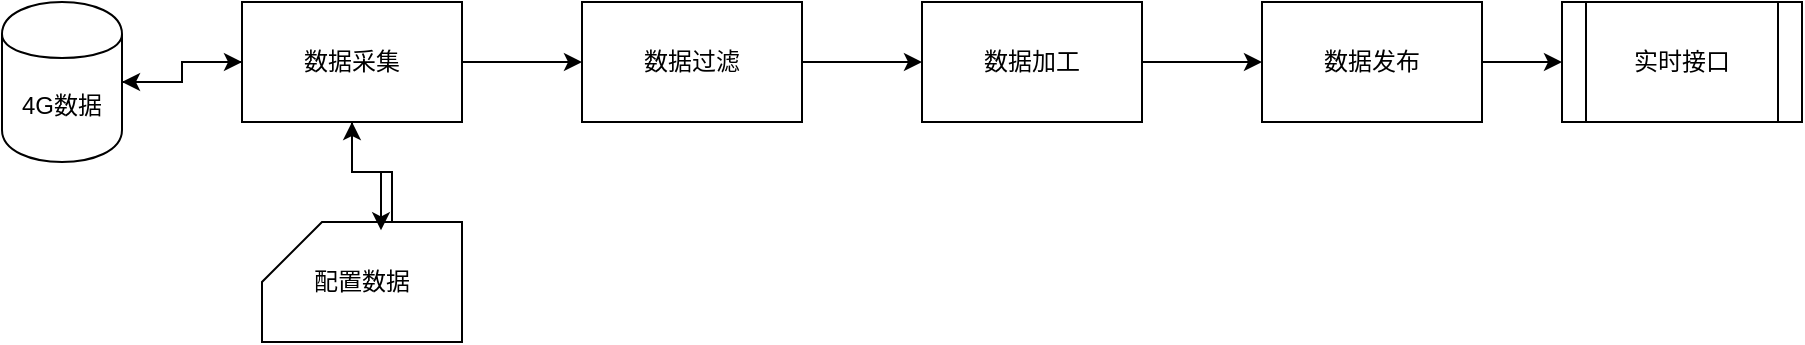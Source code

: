 <mxfile version="10.7.9" type="github"><diagram id="2gXiI1Vz5GAjEuDcYQMB" name="第 1 页"><mxGraphModel dx="1110" dy="447" grid="1" gridSize="10" guides="1" tooltips="1" connect="1" arrows="1" fold="1" page="1" pageScale="1" pageWidth="827" pageHeight="1169" math="0" shadow="0"><root><mxCell id="0"/><mxCell id="1" parent="0"/><mxCell id="Hw-B-FDGOyc09SMpPDas-6" style="edgeStyle=orthogonalEdgeStyle;rounded=0;orthogonalLoop=1;jettySize=auto;html=1;exitX=0;exitY=0;exitDx=65;exitDy=0;exitPerimeter=0;entryX=0.5;entryY=1;entryDx=0;entryDy=0;" edge="1" parent="1" source="Hw-B-FDGOyc09SMpPDas-1" target="Hw-B-FDGOyc09SMpPDas-4"><mxGeometry relative="1" as="geometry"/></mxCell><mxCell id="Hw-B-FDGOyc09SMpPDas-1" value="配置数据" style="shape=card;whiteSpace=wrap;html=1;" vertex="1" parent="1"><mxGeometry x="210" y="220" width="100" height="60" as="geometry"/></mxCell><mxCell id="Hw-B-FDGOyc09SMpPDas-8" style="edgeStyle=orthogonalEdgeStyle;rounded=0;orthogonalLoop=1;jettySize=auto;html=1;exitX=1;exitY=0.5;exitDx=0;exitDy=0;entryX=0;entryY=0.5;entryDx=0;entryDy=0;" edge="1" parent="1" source="Hw-B-FDGOyc09SMpPDas-2" target="Hw-B-FDGOyc09SMpPDas-4"><mxGeometry relative="1" as="geometry"/></mxCell><mxCell id="Hw-B-FDGOyc09SMpPDas-2" value="4G数据" style="shape=cylinder;whiteSpace=wrap;html=1;boundedLbl=1;backgroundOutline=1;" vertex="1" parent="1"><mxGeometry x="80" y="110" width="60" height="80" as="geometry"/></mxCell><mxCell id="Hw-B-FDGOyc09SMpPDas-5" style="edgeStyle=orthogonalEdgeStyle;rounded=0;orthogonalLoop=1;jettySize=auto;html=1;exitX=0.5;exitY=1;exitDx=0;exitDy=0;entryX=0.595;entryY=0.069;entryDx=0;entryDy=0;entryPerimeter=0;" edge="1" parent="1" source="Hw-B-FDGOyc09SMpPDas-4" target="Hw-B-FDGOyc09SMpPDas-1"><mxGeometry relative="1" as="geometry"/></mxCell><mxCell id="Hw-B-FDGOyc09SMpPDas-7" style="edgeStyle=orthogonalEdgeStyle;rounded=0;orthogonalLoop=1;jettySize=auto;html=1;exitX=0;exitY=0.5;exitDx=0;exitDy=0;" edge="1" parent="1" source="Hw-B-FDGOyc09SMpPDas-4" target="Hw-B-FDGOyc09SMpPDas-2"><mxGeometry relative="1" as="geometry"/></mxCell><mxCell id="Hw-B-FDGOyc09SMpPDas-10" style="edgeStyle=orthogonalEdgeStyle;rounded=0;orthogonalLoop=1;jettySize=auto;html=1;exitX=1;exitY=0.5;exitDx=0;exitDy=0;" edge="1" parent="1" source="Hw-B-FDGOyc09SMpPDas-4" target="Hw-B-FDGOyc09SMpPDas-9"><mxGeometry relative="1" as="geometry"/></mxCell><mxCell id="Hw-B-FDGOyc09SMpPDas-4" value="数据采集" style="rounded=0;whiteSpace=wrap;html=1;" vertex="1" parent="1"><mxGeometry x="200" y="110" width="110" height="60" as="geometry"/></mxCell><mxCell id="Hw-B-FDGOyc09SMpPDas-12" style="edgeStyle=orthogonalEdgeStyle;rounded=0;orthogonalLoop=1;jettySize=auto;html=1;exitX=1;exitY=0.5;exitDx=0;exitDy=0;entryX=0;entryY=0.5;entryDx=0;entryDy=0;" edge="1" parent="1" source="Hw-B-FDGOyc09SMpPDas-9" target="Hw-B-FDGOyc09SMpPDas-11"><mxGeometry relative="1" as="geometry"/></mxCell><mxCell id="Hw-B-FDGOyc09SMpPDas-9" value="数据过滤" style="rounded=0;whiteSpace=wrap;html=1;" vertex="1" parent="1"><mxGeometry x="370" y="110" width="110" height="60" as="geometry"/></mxCell><mxCell id="Hw-B-FDGOyc09SMpPDas-14" style="edgeStyle=orthogonalEdgeStyle;rounded=0;orthogonalLoop=1;jettySize=auto;html=1;exitX=1;exitY=0.5;exitDx=0;exitDy=0;" edge="1" parent="1" source="Hw-B-FDGOyc09SMpPDas-11" target="Hw-B-FDGOyc09SMpPDas-13"><mxGeometry relative="1" as="geometry"/></mxCell><mxCell id="Hw-B-FDGOyc09SMpPDas-11" value="数据加工" style="rounded=0;whiteSpace=wrap;html=1;" vertex="1" parent="1"><mxGeometry x="540" y="110" width="110" height="60" as="geometry"/></mxCell><mxCell id="Hw-B-FDGOyc09SMpPDas-16" style="edgeStyle=orthogonalEdgeStyle;rounded=0;orthogonalLoop=1;jettySize=auto;html=1;exitX=1;exitY=0.5;exitDx=0;exitDy=0;" edge="1" parent="1" source="Hw-B-FDGOyc09SMpPDas-13" target="Hw-B-FDGOyc09SMpPDas-15"><mxGeometry relative="1" as="geometry"/></mxCell><mxCell id="Hw-B-FDGOyc09SMpPDas-13" value="数据发布" style="rounded=0;whiteSpace=wrap;html=1;" vertex="1" parent="1"><mxGeometry x="710" y="110" width="110" height="60" as="geometry"/></mxCell><mxCell id="Hw-B-FDGOyc09SMpPDas-15" value="实时接口" style="shape=process;whiteSpace=wrap;html=1;backgroundOutline=1;" vertex="1" parent="1"><mxGeometry x="860" y="110" width="120" height="60" as="geometry"/></mxCell></root></mxGraphModel></diagram></mxfile>